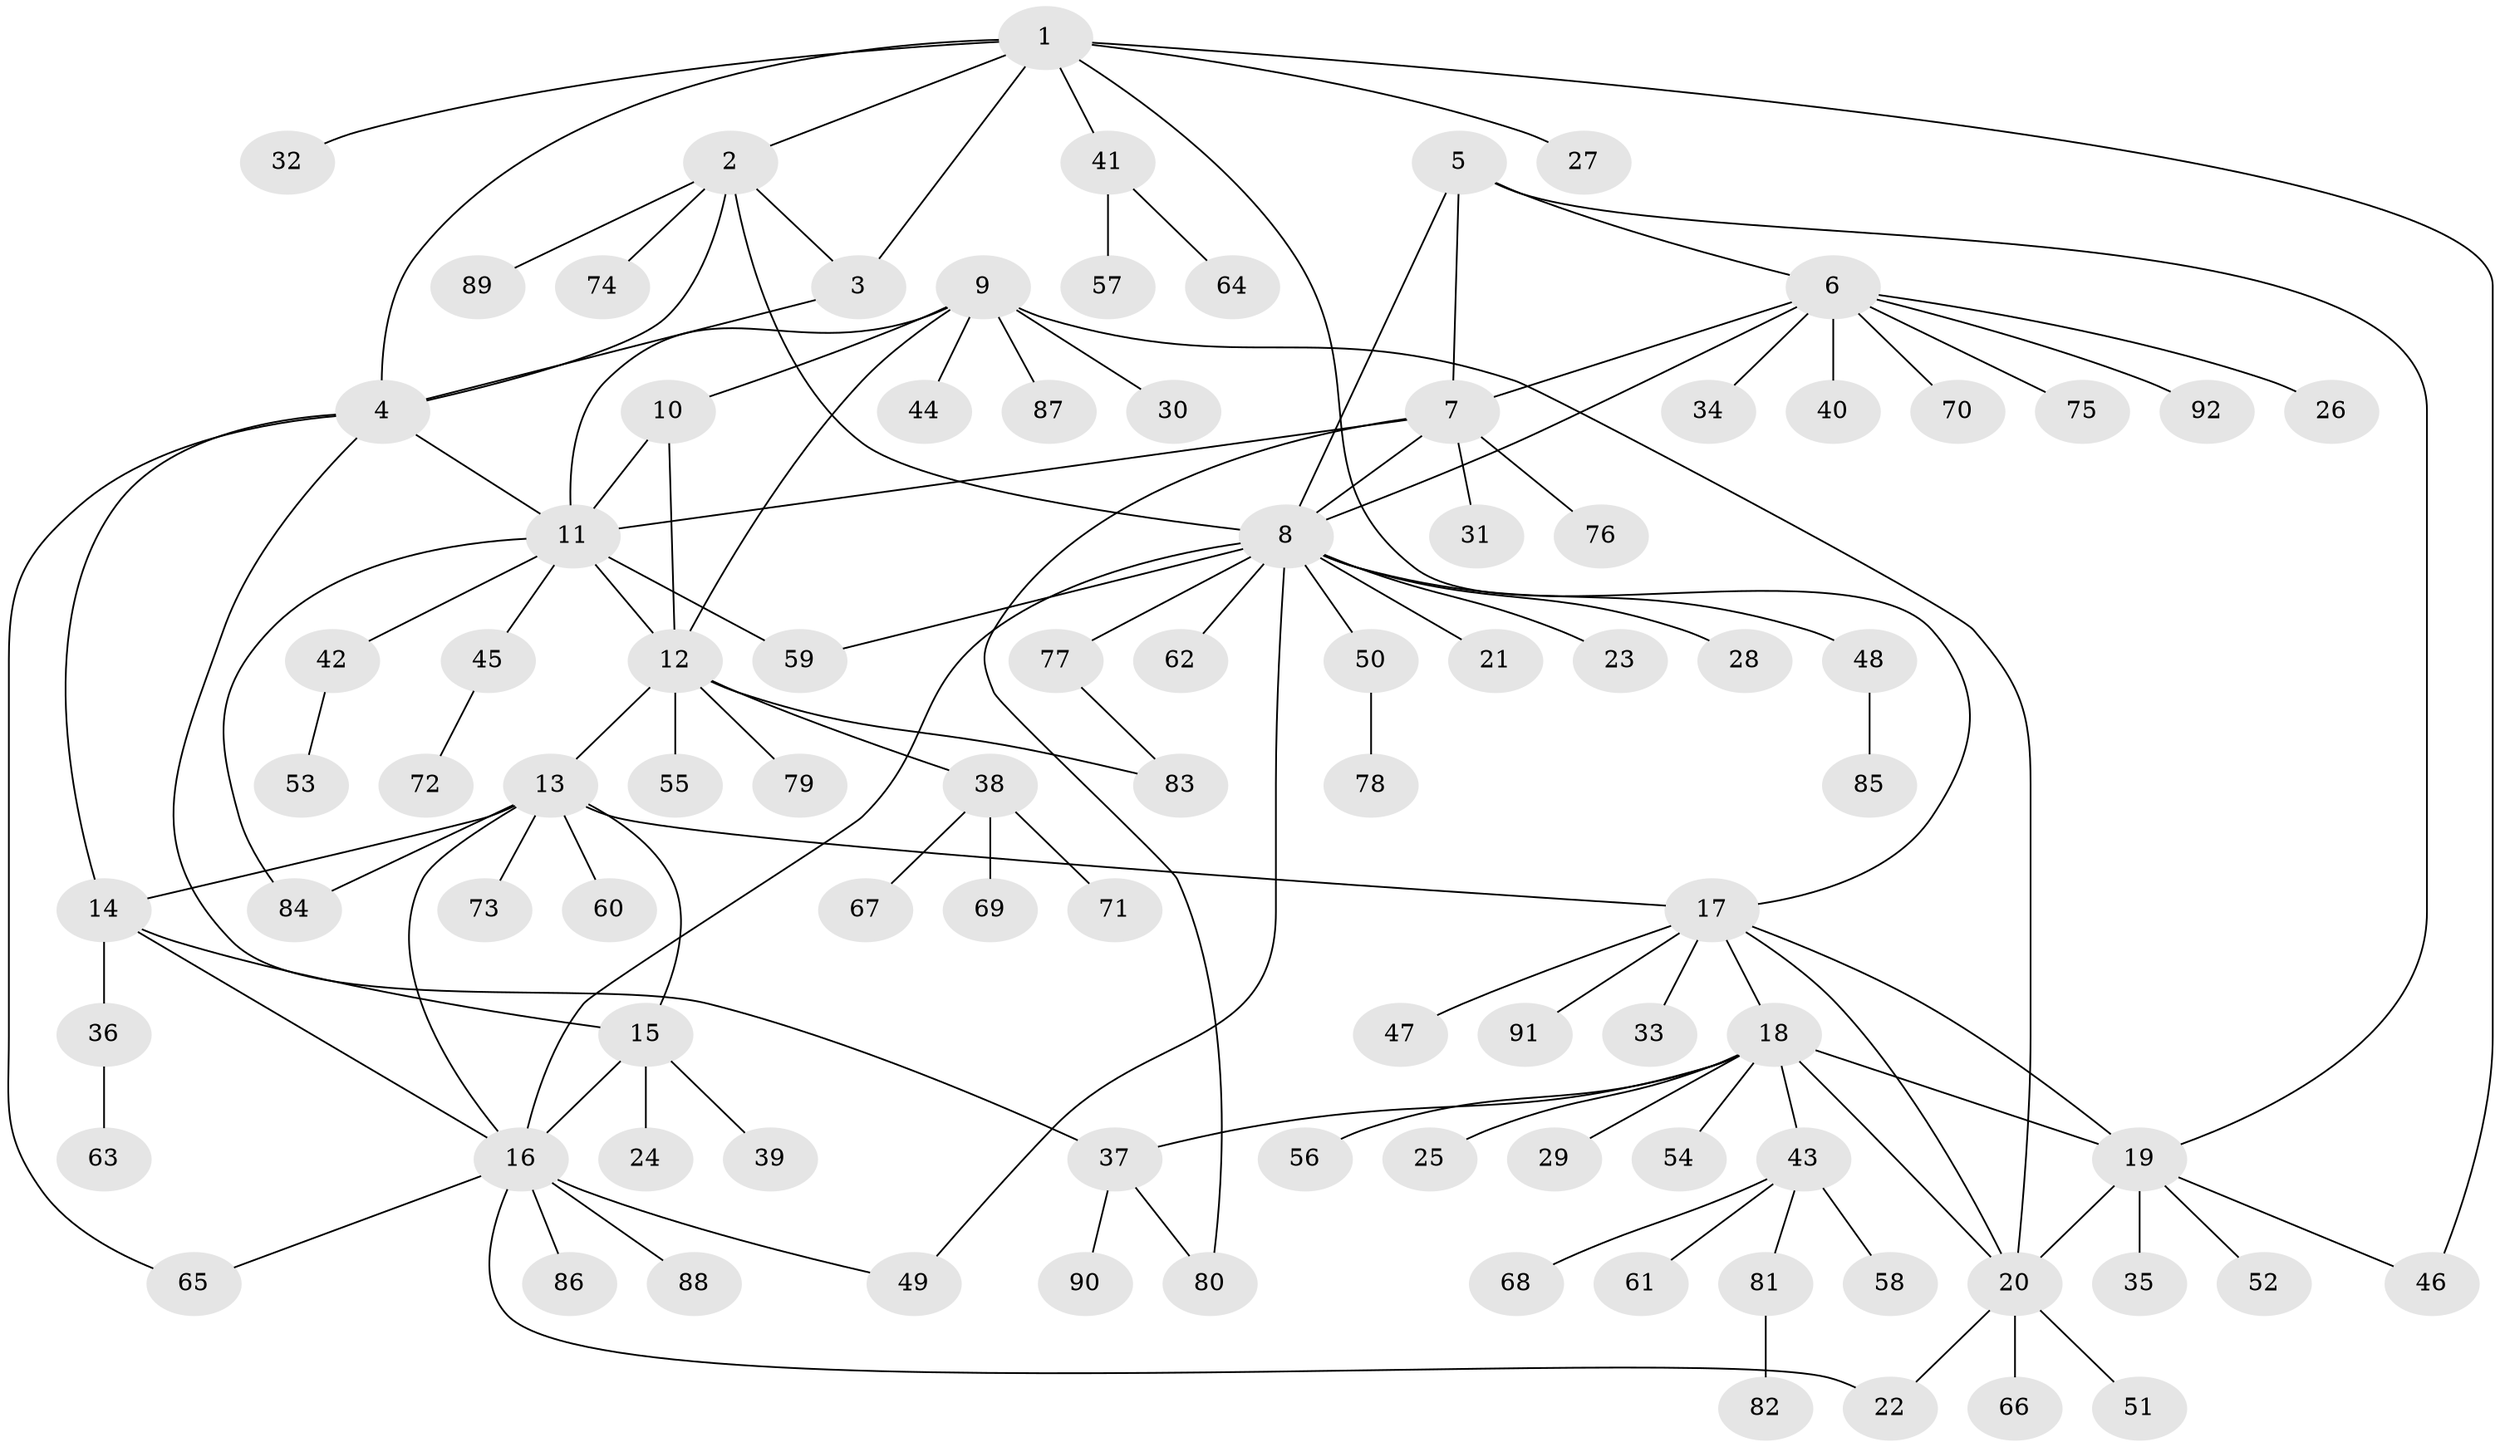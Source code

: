 // coarse degree distribution, {5: 0.21428571428571427, 3: 0.10714285714285714, 7: 0.03571428571428571, 4: 0.03571428571428571, 6: 0.03571428571428571, 10: 0.03571428571428571, 8: 0.07142857142857142, 1: 0.35714285714285715, 2: 0.10714285714285714}
// Generated by graph-tools (version 1.1) at 2025/52/03/04/25 22:52:23]
// undirected, 92 vertices, 121 edges
graph export_dot {
  node [color=gray90,style=filled];
  1;
  2;
  3;
  4;
  5;
  6;
  7;
  8;
  9;
  10;
  11;
  12;
  13;
  14;
  15;
  16;
  17;
  18;
  19;
  20;
  21;
  22;
  23;
  24;
  25;
  26;
  27;
  28;
  29;
  30;
  31;
  32;
  33;
  34;
  35;
  36;
  37;
  38;
  39;
  40;
  41;
  42;
  43;
  44;
  45;
  46;
  47;
  48;
  49;
  50;
  51;
  52;
  53;
  54;
  55;
  56;
  57;
  58;
  59;
  60;
  61;
  62;
  63;
  64;
  65;
  66;
  67;
  68;
  69;
  70;
  71;
  72;
  73;
  74;
  75;
  76;
  77;
  78;
  79;
  80;
  81;
  82;
  83;
  84;
  85;
  86;
  87;
  88;
  89;
  90;
  91;
  92;
  1 -- 2;
  1 -- 3;
  1 -- 4;
  1 -- 17;
  1 -- 27;
  1 -- 32;
  1 -- 41;
  1 -- 46;
  2 -- 3;
  2 -- 4;
  2 -- 8;
  2 -- 74;
  2 -- 89;
  3 -- 4;
  4 -- 11;
  4 -- 14;
  4 -- 37;
  4 -- 65;
  5 -- 6;
  5 -- 7;
  5 -- 8;
  5 -- 19;
  6 -- 7;
  6 -- 8;
  6 -- 26;
  6 -- 34;
  6 -- 40;
  6 -- 70;
  6 -- 75;
  6 -- 92;
  7 -- 8;
  7 -- 11;
  7 -- 31;
  7 -- 76;
  7 -- 80;
  8 -- 16;
  8 -- 21;
  8 -- 23;
  8 -- 28;
  8 -- 48;
  8 -- 49;
  8 -- 50;
  8 -- 59;
  8 -- 62;
  8 -- 77;
  9 -- 10;
  9 -- 11;
  9 -- 12;
  9 -- 20;
  9 -- 30;
  9 -- 44;
  9 -- 87;
  10 -- 11;
  10 -- 12;
  11 -- 12;
  11 -- 42;
  11 -- 45;
  11 -- 59;
  11 -- 84;
  12 -- 13;
  12 -- 38;
  12 -- 55;
  12 -- 79;
  12 -- 83;
  13 -- 14;
  13 -- 15;
  13 -- 16;
  13 -- 17;
  13 -- 60;
  13 -- 73;
  13 -- 84;
  14 -- 15;
  14 -- 16;
  14 -- 36;
  15 -- 16;
  15 -- 24;
  15 -- 39;
  16 -- 22;
  16 -- 49;
  16 -- 65;
  16 -- 86;
  16 -- 88;
  17 -- 18;
  17 -- 19;
  17 -- 20;
  17 -- 33;
  17 -- 47;
  17 -- 91;
  18 -- 19;
  18 -- 20;
  18 -- 25;
  18 -- 29;
  18 -- 37;
  18 -- 43;
  18 -- 54;
  18 -- 56;
  19 -- 20;
  19 -- 35;
  19 -- 46;
  19 -- 52;
  20 -- 22;
  20 -- 51;
  20 -- 66;
  36 -- 63;
  37 -- 80;
  37 -- 90;
  38 -- 67;
  38 -- 69;
  38 -- 71;
  41 -- 57;
  41 -- 64;
  42 -- 53;
  43 -- 58;
  43 -- 61;
  43 -- 68;
  43 -- 81;
  45 -- 72;
  48 -- 85;
  50 -- 78;
  77 -- 83;
  81 -- 82;
}
